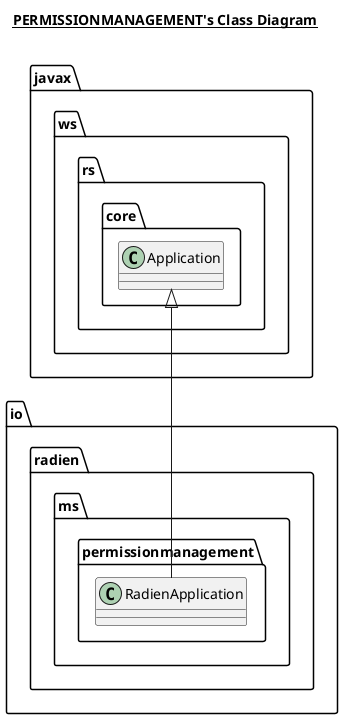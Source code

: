@startuml

title __PERMISSIONMANAGEMENT's Class Diagram__\n

  namespace io.radien.ms.permissionmanagement {
    class io.radien.ms.permissionmanagement.RadienApplication {
    }
  }
  

  io.radien.ms.permissionmanagement.RadienApplication -up-|> javax.ws.rs.core.Application







@enduml
